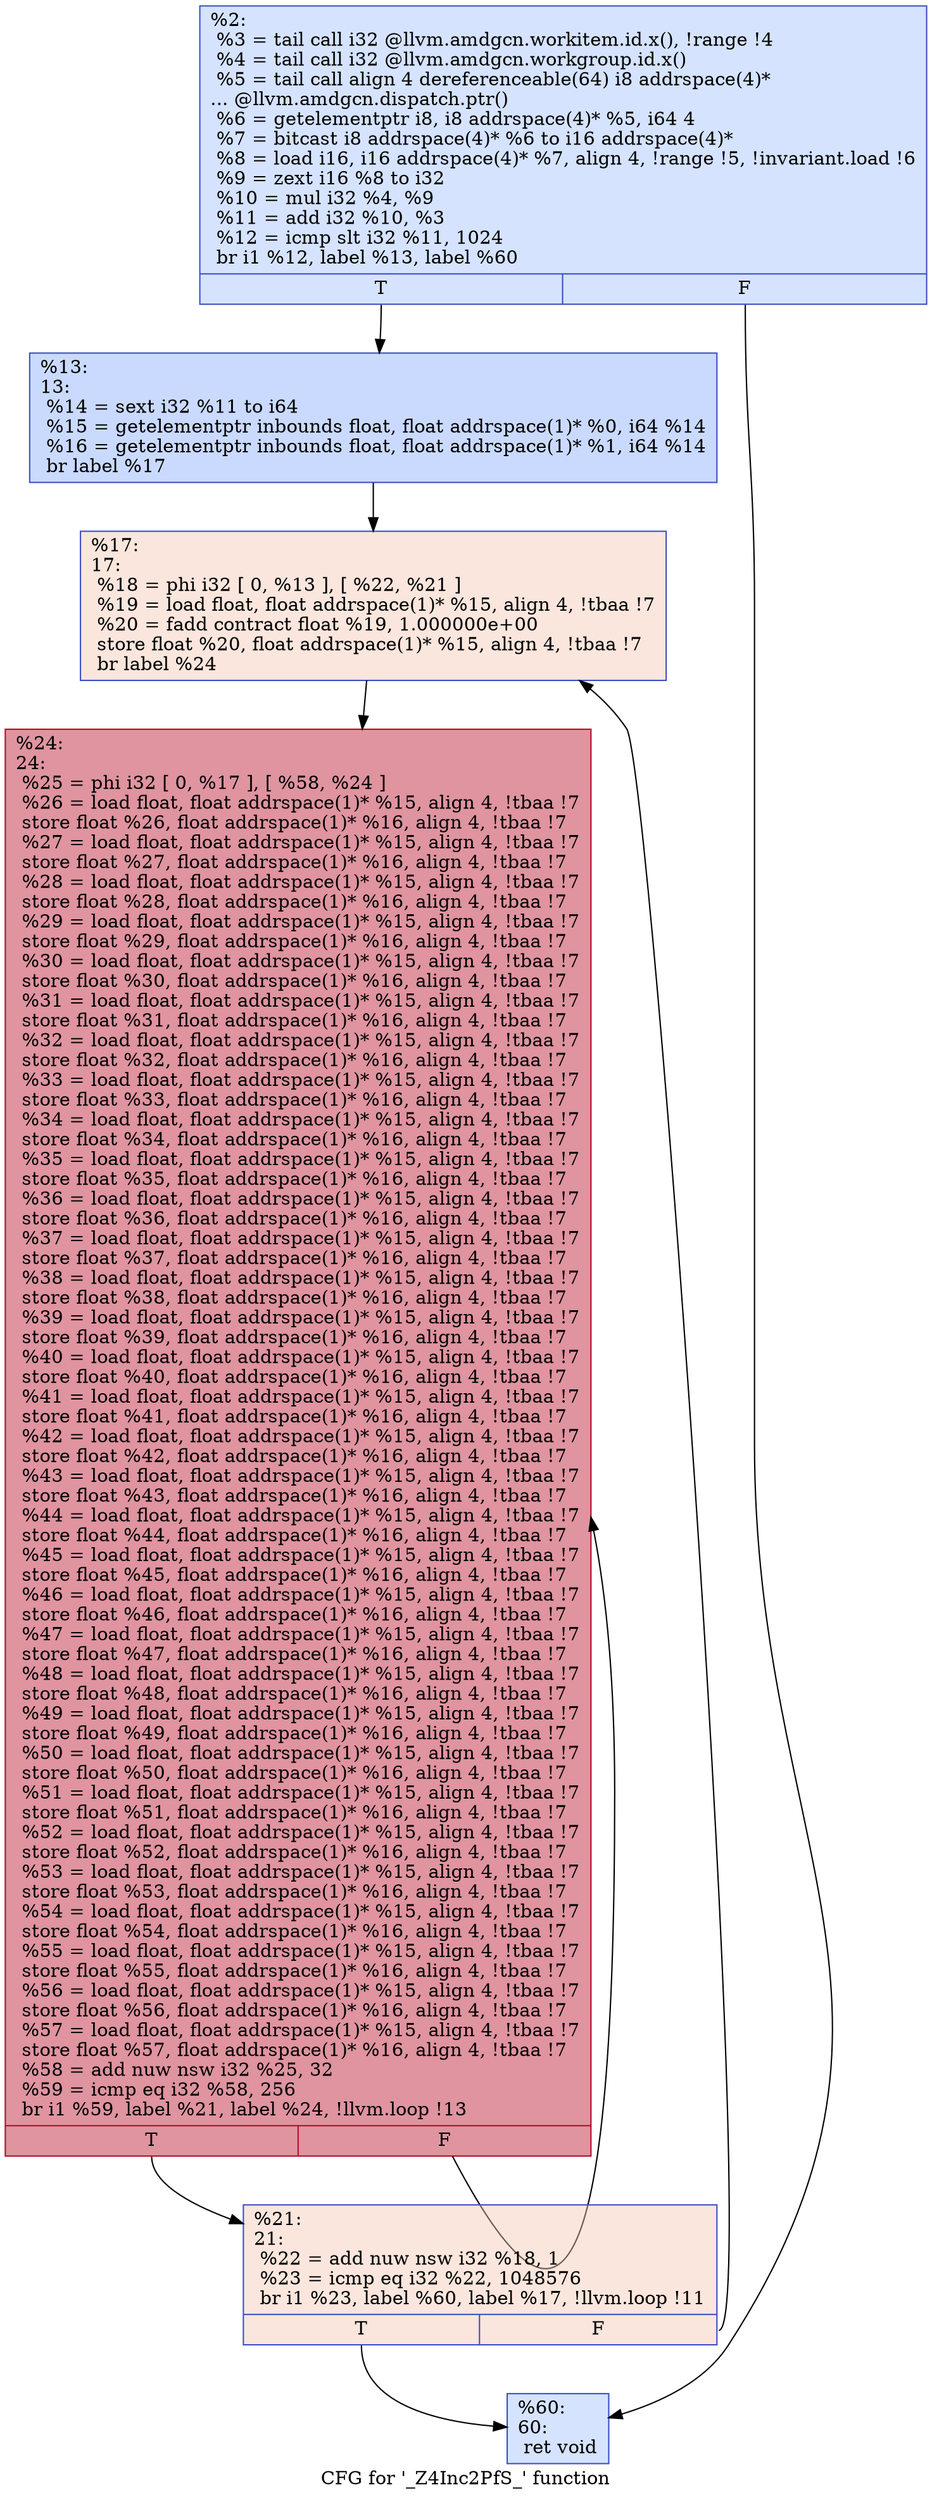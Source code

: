 digraph "CFG for '_Z4Inc2PfS_' function" {
	label="CFG for '_Z4Inc2PfS_' function";

	Node0x50c0140 [shape=record,color="#3d50c3ff", style=filled, fillcolor="#a1c0ff70",label="{%2:\l  %3 = tail call i32 @llvm.amdgcn.workitem.id.x(), !range !4\l  %4 = tail call i32 @llvm.amdgcn.workgroup.id.x()\l  %5 = tail call align 4 dereferenceable(64) i8 addrspace(4)*\l... @llvm.amdgcn.dispatch.ptr()\l  %6 = getelementptr i8, i8 addrspace(4)* %5, i64 4\l  %7 = bitcast i8 addrspace(4)* %6 to i16 addrspace(4)*\l  %8 = load i16, i16 addrspace(4)* %7, align 4, !range !5, !invariant.load !6\l  %9 = zext i16 %8 to i32\l  %10 = mul i32 %4, %9\l  %11 = add i32 %10, %3\l  %12 = icmp slt i32 %11, 1024\l  br i1 %12, label %13, label %60\l|{<s0>T|<s1>F}}"];
	Node0x50c0140:s0 -> Node0x50c10f0;
	Node0x50c0140:s1 -> Node0x50c2110;
	Node0x50c10f0 [shape=record,color="#3d50c3ff", style=filled, fillcolor="#88abfd70",label="{%13:\l13:                                               \l  %14 = sext i32 %11 to i64\l  %15 = getelementptr inbounds float, float addrspace(1)* %0, i64 %14\l  %16 = getelementptr inbounds float, float addrspace(1)* %1, i64 %14\l  br label %17\l}"];
	Node0x50c10f0 -> Node0x50c1e20;
	Node0x50c1e20 [shape=record,color="#3d50c3ff", style=filled, fillcolor="#f3c7b170",label="{%17:\l17:                                               \l  %18 = phi i32 [ 0, %13 ], [ %22, %21 ]\l  %19 = load float, float addrspace(1)* %15, align 4, !tbaa !7\l  %20 = fadd contract float %19, 1.000000e+00\l  store float %20, float addrspace(1)* %15, align 4, !tbaa !7\l  br label %24\l}"];
	Node0x50c1e20 -> Node0x50c3a50;
	Node0x50c25b0 [shape=record,color="#3d50c3ff", style=filled, fillcolor="#f3c7b170",label="{%21:\l21:                                               \l  %22 = add nuw nsw i32 %18, 1\l  %23 = icmp eq i32 %22, 1048576\l  br i1 %23, label %60, label %17, !llvm.loop !11\l|{<s0>T|<s1>F}}"];
	Node0x50c25b0:s0 -> Node0x50c2110;
	Node0x50c25b0:s1 -> Node0x50c1e20;
	Node0x50c3a50 [shape=record,color="#b70d28ff", style=filled, fillcolor="#b70d2870",label="{%24:\l24:                                               \l  %25 = phi i32 [ 0, %17 ], [ %58, %24 ]\l  %26 = load float, float addrspace(1)* %15, align 4, !tbaa !7\l  store float %26, float addrspace(1)* %16, align 4, !tbaa !7\l  %27 = load float, float addrspace(1)* %15, align 4, !tbaa !7\l  store float %27, float addrspace(1)* %16, align 4, !tbaa !7\l  %28 = load float, float addrspace(1)* %15, align 4, !tbaa !7\l  store float %28, float addrspace(1)* %16, align 4, !tbaa !7\l  %29 = load float, float addrspace(1)* %15, align 4, !tbaa !7\l  store float %29, float addrspace(1)* %16, align 4, !tbaa !7\l  %30 = load float, float addrspace(1)* %15, align 4, !tbaa !7\l  store float %30, float addrspace(1)* %16, align 4, !tbaa !7\l  %31 = load float, float addrspace(1)* %15, align 4, !tbaa !7\l  store float %31, float addrspace(1)* %16, align 4, !tbaa !7\l  %32 = load float, float addrspace(1)* %15, align 4, !tbaa !7\l  store float %32, float addrspace(1)* %16, align 4, !tbaa !7\l  %33 = load float, float addrspace(1)* %15, align 4, !tbaa !7\l  store float %33, float addrspace(1)* %16, align 4, !tbaa !7\l  %34 = load float, float addrspace(1)* %15, align 4, !tbaa !7\l  store float %34, float addrspace(1)* %16, align 4, !tbaa !7\l  %35 = load float, float addrspace(1)* %15, align 4, !tbaa !7\l  store float %35, float addrspace(1)* %16, align 4, !tbaa !7\l  %36 = load float, float addrspace(1)* %15, align 4, !tbaa !7\l  store float %36, float addrspace(1)* %16, align 4, !tbaa !7\l  %37 = load float, float addrspace(1)* %15, align 4, !tbaa !7\l  store float %37, float addrspace(1)* %16, align 4, !tbaa !7\l  %38 = load float, float addrspace(1)* %15, align 4, !tbaa !7\l  store float %38, float addrspace(1)* %16, align 4, !tbaa !7\l  %39 = load float, float addrspace(1)* %15, align 4, !tbaa !7\l  store float %39, float addrspace(1)* %16, align 4, !tbaa !7\l  %40 = load float, float addrspace(1)* %15, align 4, !tbaa !7\l  store float %40, float addrspace(1)* %16, align 4, !tbaa !7\l  %41 = load float, float addrspace(1)* %15, align 4, !tbaa !7\l  store float %41, float addrspace(1)* %16, align 4, !tbaa !7\l  %42 = load float, float addrspace(1)* %15, align 4, !tbaa !7\l  store float %42, float addrspace(1)* %16, align 4, !tbaa !7\l  %43 = load float, float addrspace(1)* %15, align 4, !tbaa !7\l  store float %43, float addrspace(1)* %16, align 4, !tbaa !7\l  %44 = load float, float addrspace(1)* %15, align 4, !tbaa !7\l  store float %44, float addrspace(1)* %16, align 4, !tbaa !7\l  %45 = load float, float addrspace(1)* %15, align 4, !tbaa !7\l  store float %45, float addrspace(1)* %16, align 4, !tbaa !7\l  %46 = load float, float addrspace(1)* %15, align 4, !tbaa !7\l  store float %46, float addrspace(1)* %16, align 4, !tbaa !7\l  %47 = load float, float addrspace(1)* %15, align 4, !tbaa !7\l  store float %47, float addrspace(1)* %16, align 4, !tbaa !7\l  %48 = load float, float addrspace(1)* %15, align 4, !tbaa !7\l  store float %48, float addrspace(1)* %16, align 4, !tbaa !7\l  %49 = load float, float addrspace(1)* %15, align 4, !tbaa !7\l  store float %49, float addrspace(1)* %16, align 4, !tbaa !7\l  %50 = load float, float addrspace(1)* %15, align 4, !tbaa !7\l  store float %50, float addrspace(1)* %16, align 4, !tbaa !7\l  %51 = load float, float addrspace(1)* %15, align 4, !tbaa !7\l  store float %51, float addrspace(1)* %16, align 4, !tbaa !7\l  %52 = load float, float addrspace(1)* %15, align 4, !tbaa !7\l  store float %52, float addrspace(1)* %16, align 4, !tbaa !7\l  %53 = load float, float addrspace(1)* %15, align 4, !tbaa !7\l  store float %53, float addrspace(1)* %16, align 4, !tbaa !7\l  %54 = load float, float addrspace(1)* %15, align 4, !tbaa !7\l  store float %54, float addrspace(1)* %16, align 4, !tbaa !7\l  %55 = load float, float addrspace(1)* %15, align 4, !tbaa !7\l  store float %55, float addrspace(1)* %16, align 4, !tbaa !7\l  %56 = load float, float addrspace(1)* %15, align 4, !tbaa !7\l  store float %56, float addrspace(1)* %16, align 4, !tbaa !7\l  %57 = load float, float addrspace(1)* %15, align 4, !tbaa !7\l  store float %57, float addrspace(1)* %16, align 4, !tbaa !7\l  %58 = add nuw nsw i32 %25, 32\l  %59 = icmp eq i32 %58, 256\l  br i1 %59, label %21, label %24, !llvm.loop !13\l|{<s0>T|<s1>F}}"];
	Node0x50c3a50:s0 -> Node0x50c25b0;
	Node0x50c3a50:s1 -> Node0x50c3a50;
	Node0x50c2110 [shape=record,color="#3d50c3ff", style=filled, fillcolor="#a1c0ff70",label="{%60:\l60:                                               \l  ret void\l}"];
}
